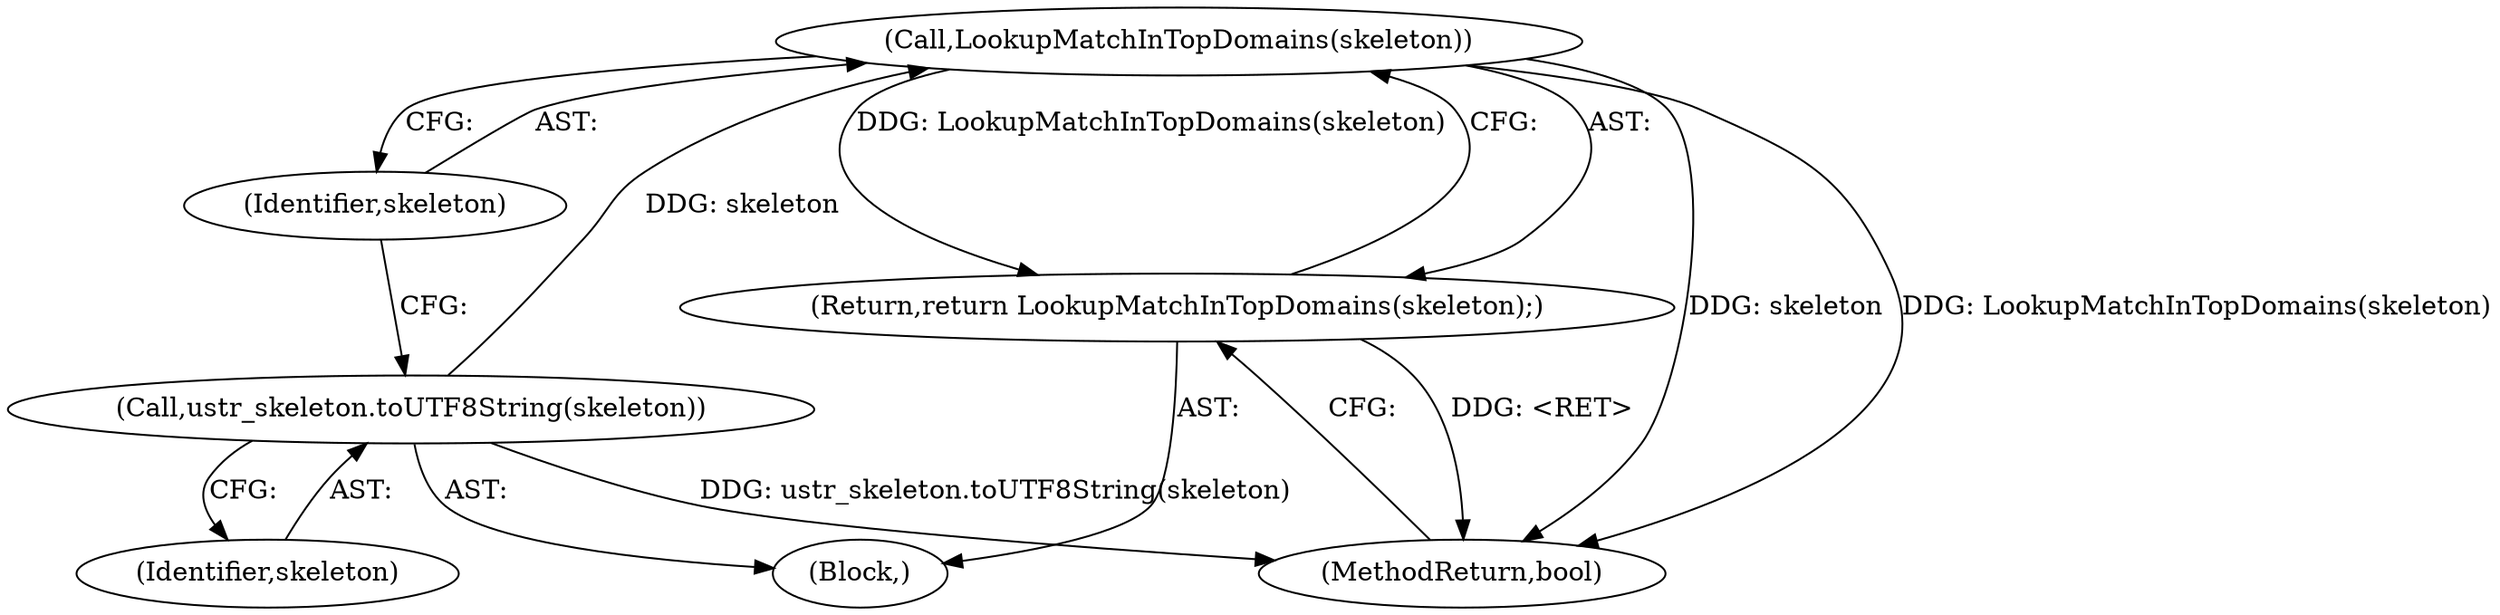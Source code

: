 digraph "1_Chrome_b3f0207c14fccc11aaa9d4975ebe46554ad289cb_0@API" {
"1000145" [label="(Call,LookupMatchInTopDomains(skeleton))"];
"1000142" [label="(Call,ustr_skeleton.toUTF8String(skeleton))"];
"1000144" [label="(Return,return LookupMatchInTopDomains(skeleton);)"];
"1000142" [label="(Call,ustr_skeleton.toUTF8String(skeleton))"];
"1000144" [label="(Return,return LookupMatchInTopDomains(skeleton);)"];
"1000146" [label="(Identifier,skeleton)"];
"1000145" [label="(Call,LookupMatchInTopDomains(skeleton))"];
"1000143" [label="(Identifier,skeleton)"];
"1000102" [label="(Block,)"];
"1000147" [label="(MethodReturn,bool)"];
"1000145" -> "1000144"  [label="AST: "];
"1000145" -> "1000146"  [label="CFG: "];
"1000146" -> "1000145"  [label="AST: "];
"1000144" -> "1000145"  [label="CFG: "];
"1000145" -> "1000147"  [label="DDG: skeleton"];
"1000145" -> "1000147"  [label="DDG: LookupMatchInTopDomains(skeleton)"];
"1000145" -> "1000144"  [label="DDG: LookupMatchInTopDomains(skeleton)"];
"1000142" -> "1000145"  [label="DDG: skeleton"];
"1000142" -> "1000102"  [label="AST: "];
"1000142" -> "1000143"  [label="CFG: "];
"1000143" -> "1000142"  [label="AST: "];
"1000146" -> "1000142"  [label="CFG: "];
"1000142" -> "1000147"  [label="DDG: ustr_skeleton.toUTF8String(skeleton)"];
"1000144" -> "1000102"  [label="AST: "];
"1000147" -> "1000144"  [label="CFG: "];
"1000144" -> "1000147"  [label="DDG: <RET>"];
}
